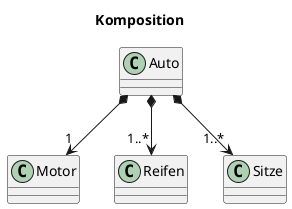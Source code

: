 @startuml

title Komposition

class Auto

Auto *-->"1" Motor
Auto *-->"1..*" Reifen
Auto *-->"1..*" Sitze

@enduml